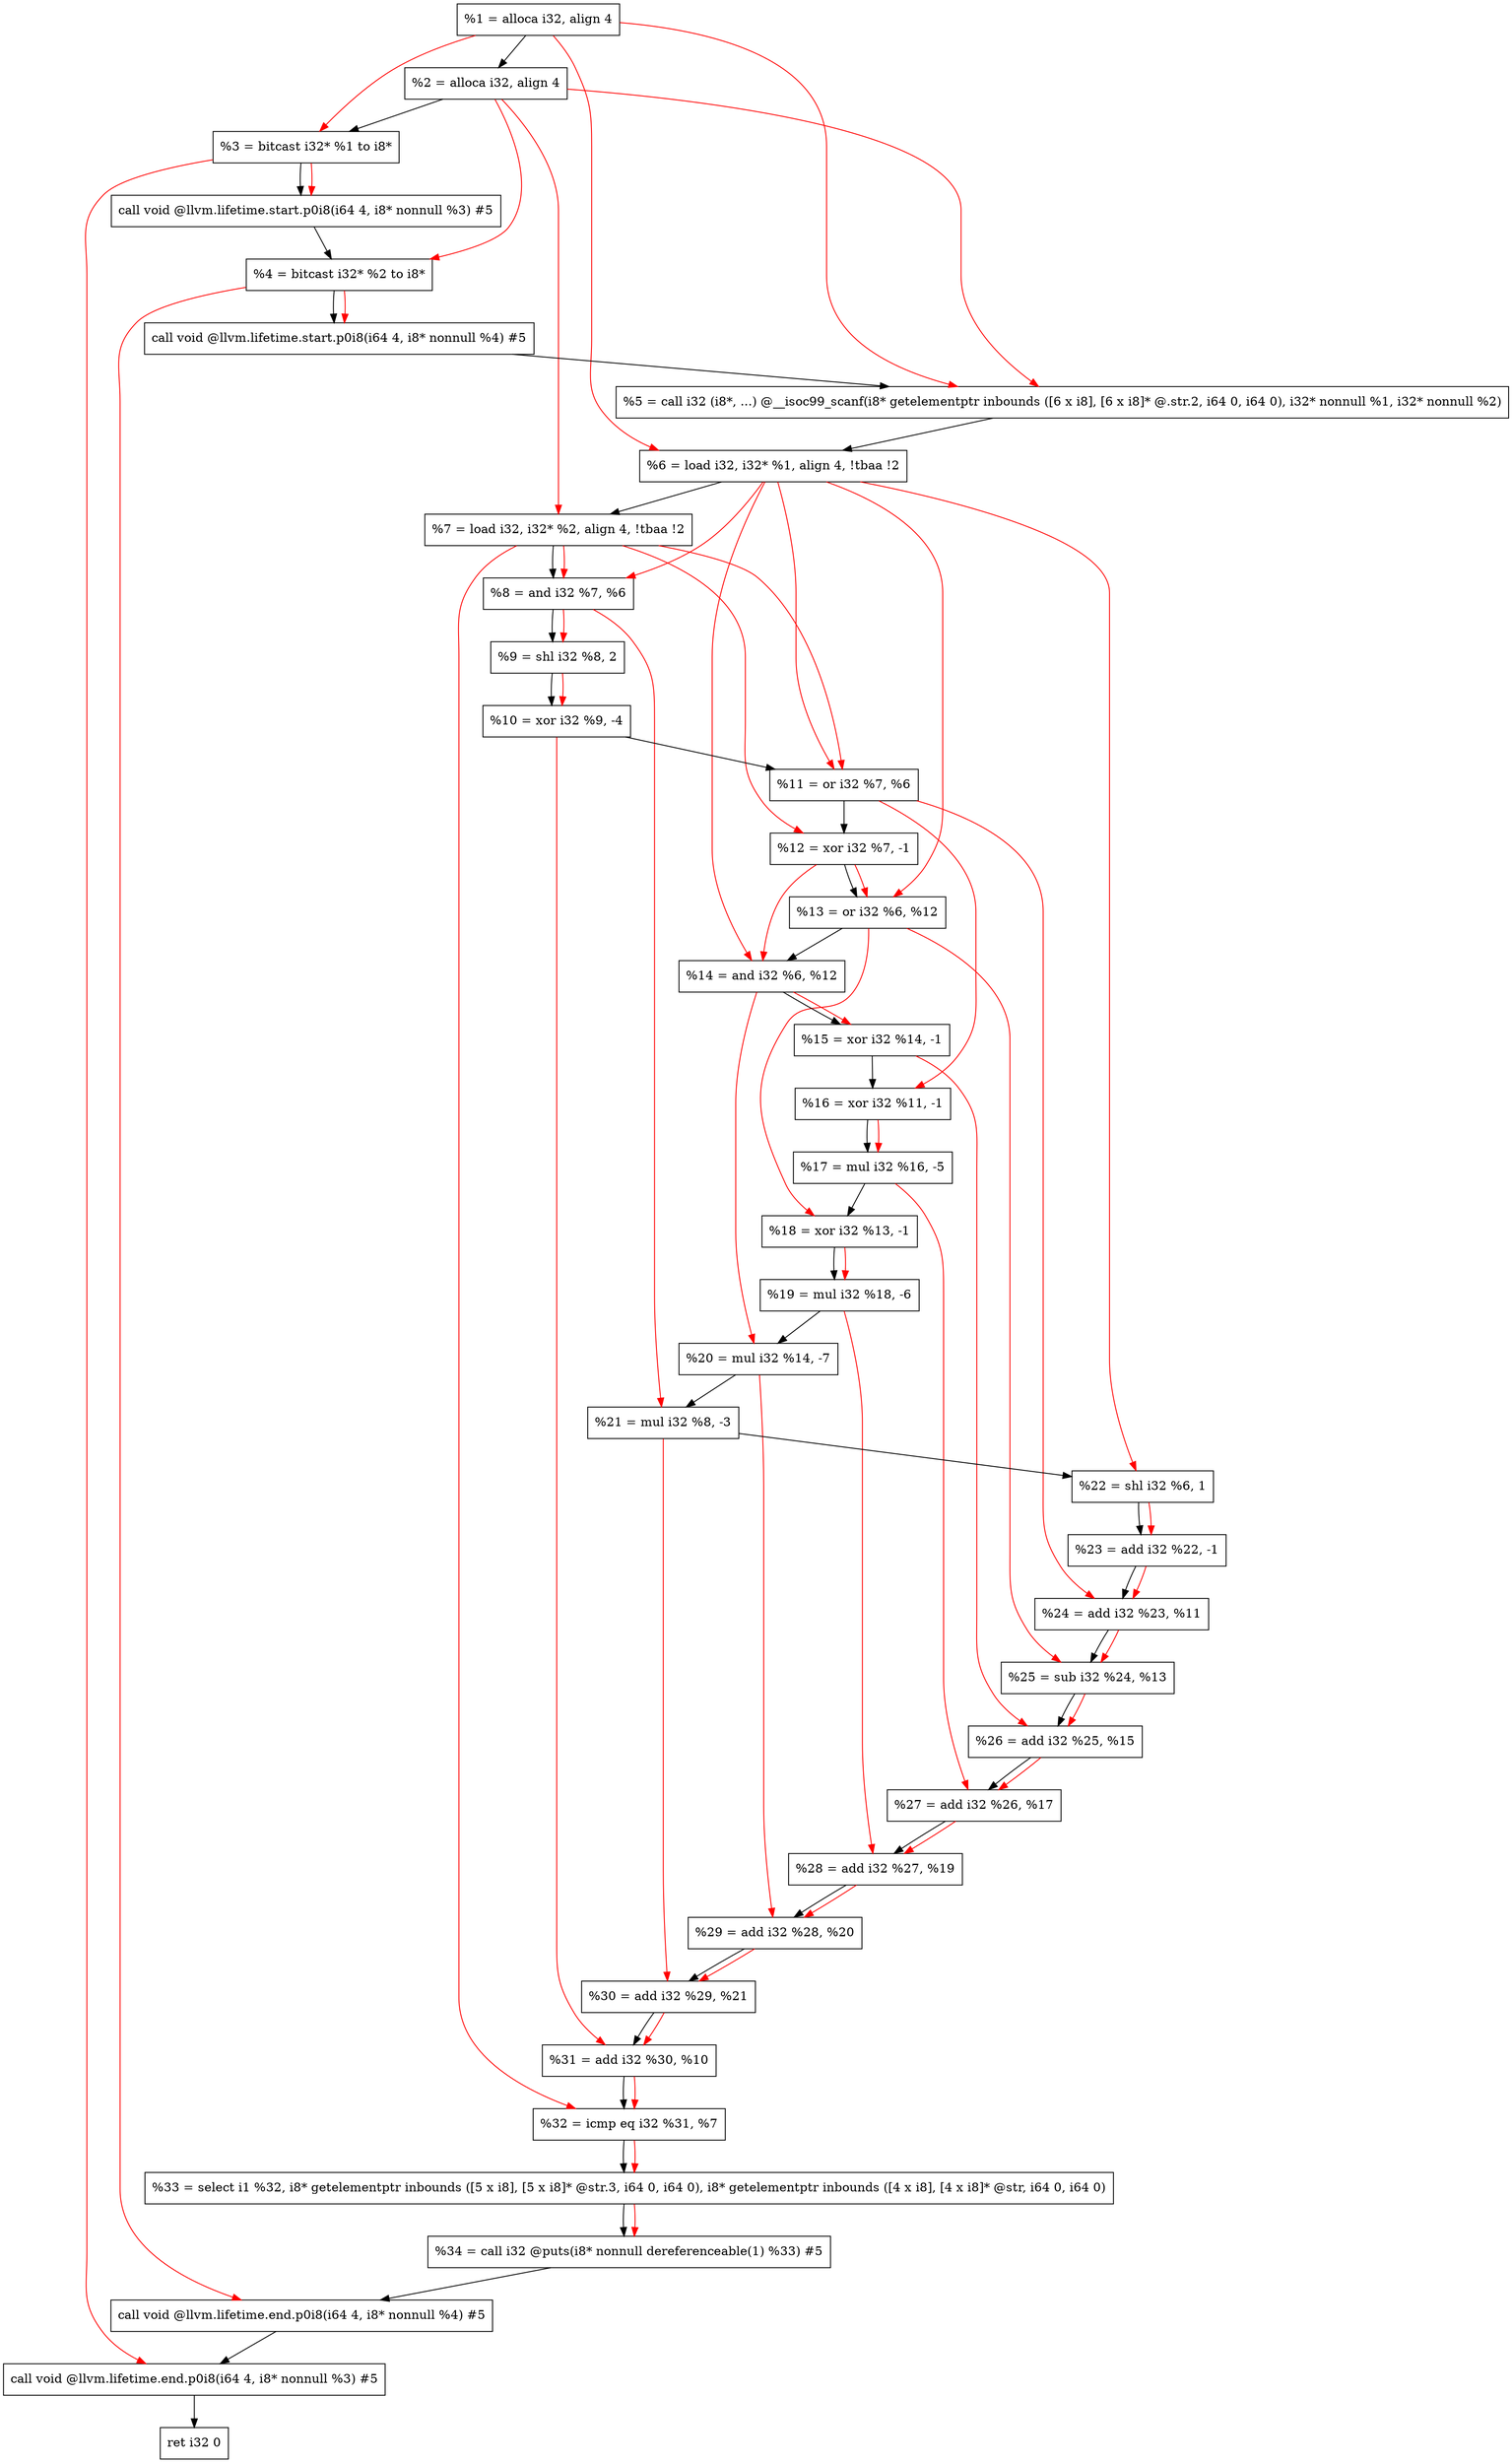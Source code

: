 digraph "DFG for'main' function" {
	Node0xe48e58[shape=record, label="  %1 = alloca i32, align 4"];
	Node0xe48ed8[shape=record, label="  %2 = alloca i32, align 4"];
	Node0xe48f68[shape=record, label="  %3 = bitcast i32* %1 to i8*"];
	Node0xe493c8[shape=record, label="  call void @llvm.lifetime.start.p0i8(i64 4, i8* nonnull %3) #5"];
	Node0xe494a8[shape=record, label="  %4 = bitcast i32* %2 to i8*"];
	Node0xe495c8[shape=record, label="  call void @llvm.lifetime.start.p0i8(i64 4, i8* nonnull %4) #5"];
	Node0xe49800[shape=record, label="  %5 = call i32 (i8*, ...) @__isoc99_scanf(i8* getelementptr inbounds ([6 x i8], [6 x i8]* @.str.2, i64 0, i64 0), i32* nonnull %1, i32* nonnull %2)"];
	Node0xe498b8[shape=record, label="  %6 = load i32, i32* %1, align 4, !tbaa !2"];
	Node0xe4a828[shape=record, label="  %7 = load i32, i32* %2, align 4, !tbaa !2"];
	Node0xe4aeb0[shape=record, label="  %8 = and i32 %7, %6"];
	Node0xe4af20[shape=record, label="  %9 = shl i32 %8, 2"];
	Node0xe4af90[shape=record, label="  %10 = xor i32 %9, -4"];
	Node0xe4b000[shape=record, label="  %11 = or i32 %7, %6"];
	Node0xe4b070[shape=record, label="  %12 = xor i32 %7, -1"];
	Node0xe4b0e0[shape=record, label="  %13 = or i32 %6, %12"];
	Node0xe4b150[shape=record, label="  %14 = and i32 %6, %12"];
	Node0xe4b1c0[shape=record, label="  %15 = xor i32 %14, -1"];
	Node0xe4b230[shape=record, label="  %16 = xor i32 %11, -1"];
	Node0xe4b2a0[shape=record, label="  %17 = mul i32 %16, -5"];
	Node0xe4b310[shape=record, label="  %18 = xor i32 %13, -1"];
	Node0xe4b380[shape=record, label="  %19 = mul i32 %18, -6"];
	Node0xe4b3f0[shape=record, label="  %20 = mul i32 %14, -7"];
	Node0xe4b460[shape=record, label="  %21 = mul i32 %8, -3"];
	Node0xe4b4d0[shape=record, label="  %22 = shl i32 %6, 1"];
	Node0xe4b540[shape=record, label="  %23 = add i32 %22, -1"];
	Node0xe4b5b0[shape=record, label="  %24 = add i32 %23, %11"];
	Node0xe4b620[shape=record, label="  %25 = sub i32 %24, %13"];
	Node0xe4b690[shape=record, label="  %26 = add i32 %25, %15"];
	Node0xe4b700[shape=record, label="  %27 = add i32 %26, %17"];
	Node0xe4b770[shape=record, label="  %28 = add i32 %27, %19"];
	Node0xe4b7e0[shape=record, label="  %29 = add i32 %28, %20"];
	Node0xe4b850[shape=record, label="  %30 = add i32 %29, %21"];
	Node0xe4b8c0[shape=record, label="  %31 = add i32 %30, %10"];
	Node0xe4b930[shape=record, label="  %32 = icmp eq i32 %31, %7"];
	Node0xde99d8[shape=record, label="  %33 = select i1 %32, i8* getelementptr inbounds ([5 x i8], [5 x i8]* @str.3, i64 0, i64 0), i8* getelementptr inbounds ([4 x i8], [4 x i8]* @str, i64 0, i64 0)"];
	Node0xe4bbd0[shape=record, label="  %34 = call i32 @puts(i8* nonnull dereferenceable(1) %33) #5"];
	Node0xe4be28[shape=record, label="  call void @llvm.lifetime.end.p0i8(i64 4, i8* nonnull %4) #5"];
	Node0xe4bf88[shape=record, label="  call void @llvm.lifetime.end.p0i8(i64 4, i8* nonnull %3) #5"];
	Node0xe4c048[shape=record, label="  ret i32 0"];
	Node0xe48e58 -> Node0xe48ed8;
	Node0xe48ed8 -> Node0xe48f68;
	Node0xe48f68 -> Node0xe493c8;
	Node0xe493c8 -> Node0xe494a8;
	Node0xe494a8 -> Node0xe495c8;
	Node0xe495c8 -> Node0xe49800;
	Node0xe49800 -> Node0xe498b8;
	Node0xe498b8 -> Node0xe4a828;
	Node0xe4a828 -> Node0xe4aeb0;
	Node0xe4aeb0 -> Node0xe4af20;
	Node0xe4af20 -> Node0xe4af90;
	Node0xe4af90 -> Node0xe4b000;
	Node0xe4b000 -> Node0xe4b070;
	Node0xe4b070 -> Node0xe4b0e0;
	Node0xe4b0e0 -> Node0xe4b150;
	Node0xe4b150 -> Node0xe4b1c0;
	Node0xe4b1c0 -> Node0xe4b230;
	Node0xe4b230 -> Node0xe4b2a0;
	Node0xe4b2a0 -> Node0xe4b310;
	Node0xe4b310 -> Node0xe4b380;
	Node0xe4b380 -> Node0xe4b3f0;
	Node0xe4b3f0 -> Node0xe4b460;
	Node0xe4b460 -> Node0xe4b4d0;
	Node0xe4b4d0 -> Node0xe4b540;
	Node0xe4b540 -> Node0xe4b5b0;
	Node0xe4b5b0 -> Node0xe4b620;
	Node0xe4b620 -> Node0xe4b690;
	Node0xe4b690 -> Node0xe4b700;
	Node0xe4b700 -> Node0xe4b770;
	Node0xe4b770 -> Node0xe4b7e0;
	Node0xe4b7e0 -> Node0xe4b850;
	Node0xe4b850 -> Node0xe4b8c0;
	Node0xe4b8c0 -> Node0xe4b930;
	Node0xe4b930 -> Node0xde99d8;
	Node0xde99d8 -> Node0xe4bbd0;
	Node0xe4bbd0 -> Node0xe4be28;
	Node0xe4be28 -> Node0xe4bf88;
	Node0xe4bf88 -> Node0xe4c048;
edge [color=red]
	Node0xe48e58 -> Node0xe48f68;
	Node0xe48f68 -> Node0xe493c8;
	Node0xe48ed8 -> Node0xe494a8;
	Node0xe494a8 -> Node0xe495c8;
	Node0xe48e58 -> Node0xe49800;
	Node0xe48ed8 -> Node0xe49800;
	Node0xe48e58 -> Node0xe498b8;
	Node0xe48ed8 -> Node0xe4a828;
	Node0xe4a828 -> Node0xe4aeb0;
	Node0xe498b8 -> Node0xe4aeb0;
	Node0xe4aeb0 -> Node0xe4af20;
	Node0xe4af20 -> Node0xe4af90;
	Node0xe4a828 -> Node0xe4b000;
	Node0xe498b8 -> Node0xe4b000;
	Node0xe4a828 -> Node0xe4b070;
	Node0xe498b8 -> Node0xe4b0e0;
	Node0xe4b070 -> Node0xe4b0e0;
	Node0xe498b8 -> Node0xe4b150;
	Node0xe4b070 -> Node0xe4b150;
	Node0xe4b150 -> Node0xe4b1c0;
	Node0xe4b000 -> Node0xe4b230;
	Node0xe4b230 -> Node0xe4b2a0;
	Node0xe4b0e0 -> Node0xe4b310;
	Node0xe4b310 -> Node0xe4b380;
	Node0xe4b150 -> Node0xe4b3f0;
	Node0xe4aeb0 -> Node0xe4b460;
	Node0xe498b8 -> Node0xe4b4d0;
	Node0xe4b4d0 -> Node0xe4b540;
	Node0xe4b540 -> Node0xe4b5b0;
	Node0xe4b000 -> Node0xe4b5b0;
	Node0xe4b5b0 -> Node0xe4b620;
	Node0xe4b0e0 -> Node0xe4b620;
	Node0xe4b620 -> Node0xe4b690;
	Node0xe4b1c0 -> Node0xe4b690;
	Node0xe4b690 -> Node0xe4b700;
	Node0xe4b2a0 -> Node0xe4b700;
	Node0xe4b700 -> Node0xe4b770;
	Node0xe4b380 -> Node0xe4b770;
	Node0xe4b770 -> Node0xe4b7e0;
	Node0xe4b3f0 -> Node0xe4b7e0;
	Node0xe4b7e0 -> Node0xe4b850;
	Node0xe4b460 -> Node0xe4b850;
	Node0xe4b850 -> Node0xe4b8c0;
	Node0xe4af90 -> Node0xe4b8c0;
	Node0xe4b8c0 -> Node0xe4b930;
	Node0xe4a828 -> Node0xe4b930;
	Node0xe4b930 -> Node0xde99d8;
	Node0xde99d8 -> Node0xe4bbd0;
	Node0xe494a8 -> Node0xe4be28;
	Node0xe48f68 -> Node0xe4bf88;
}
